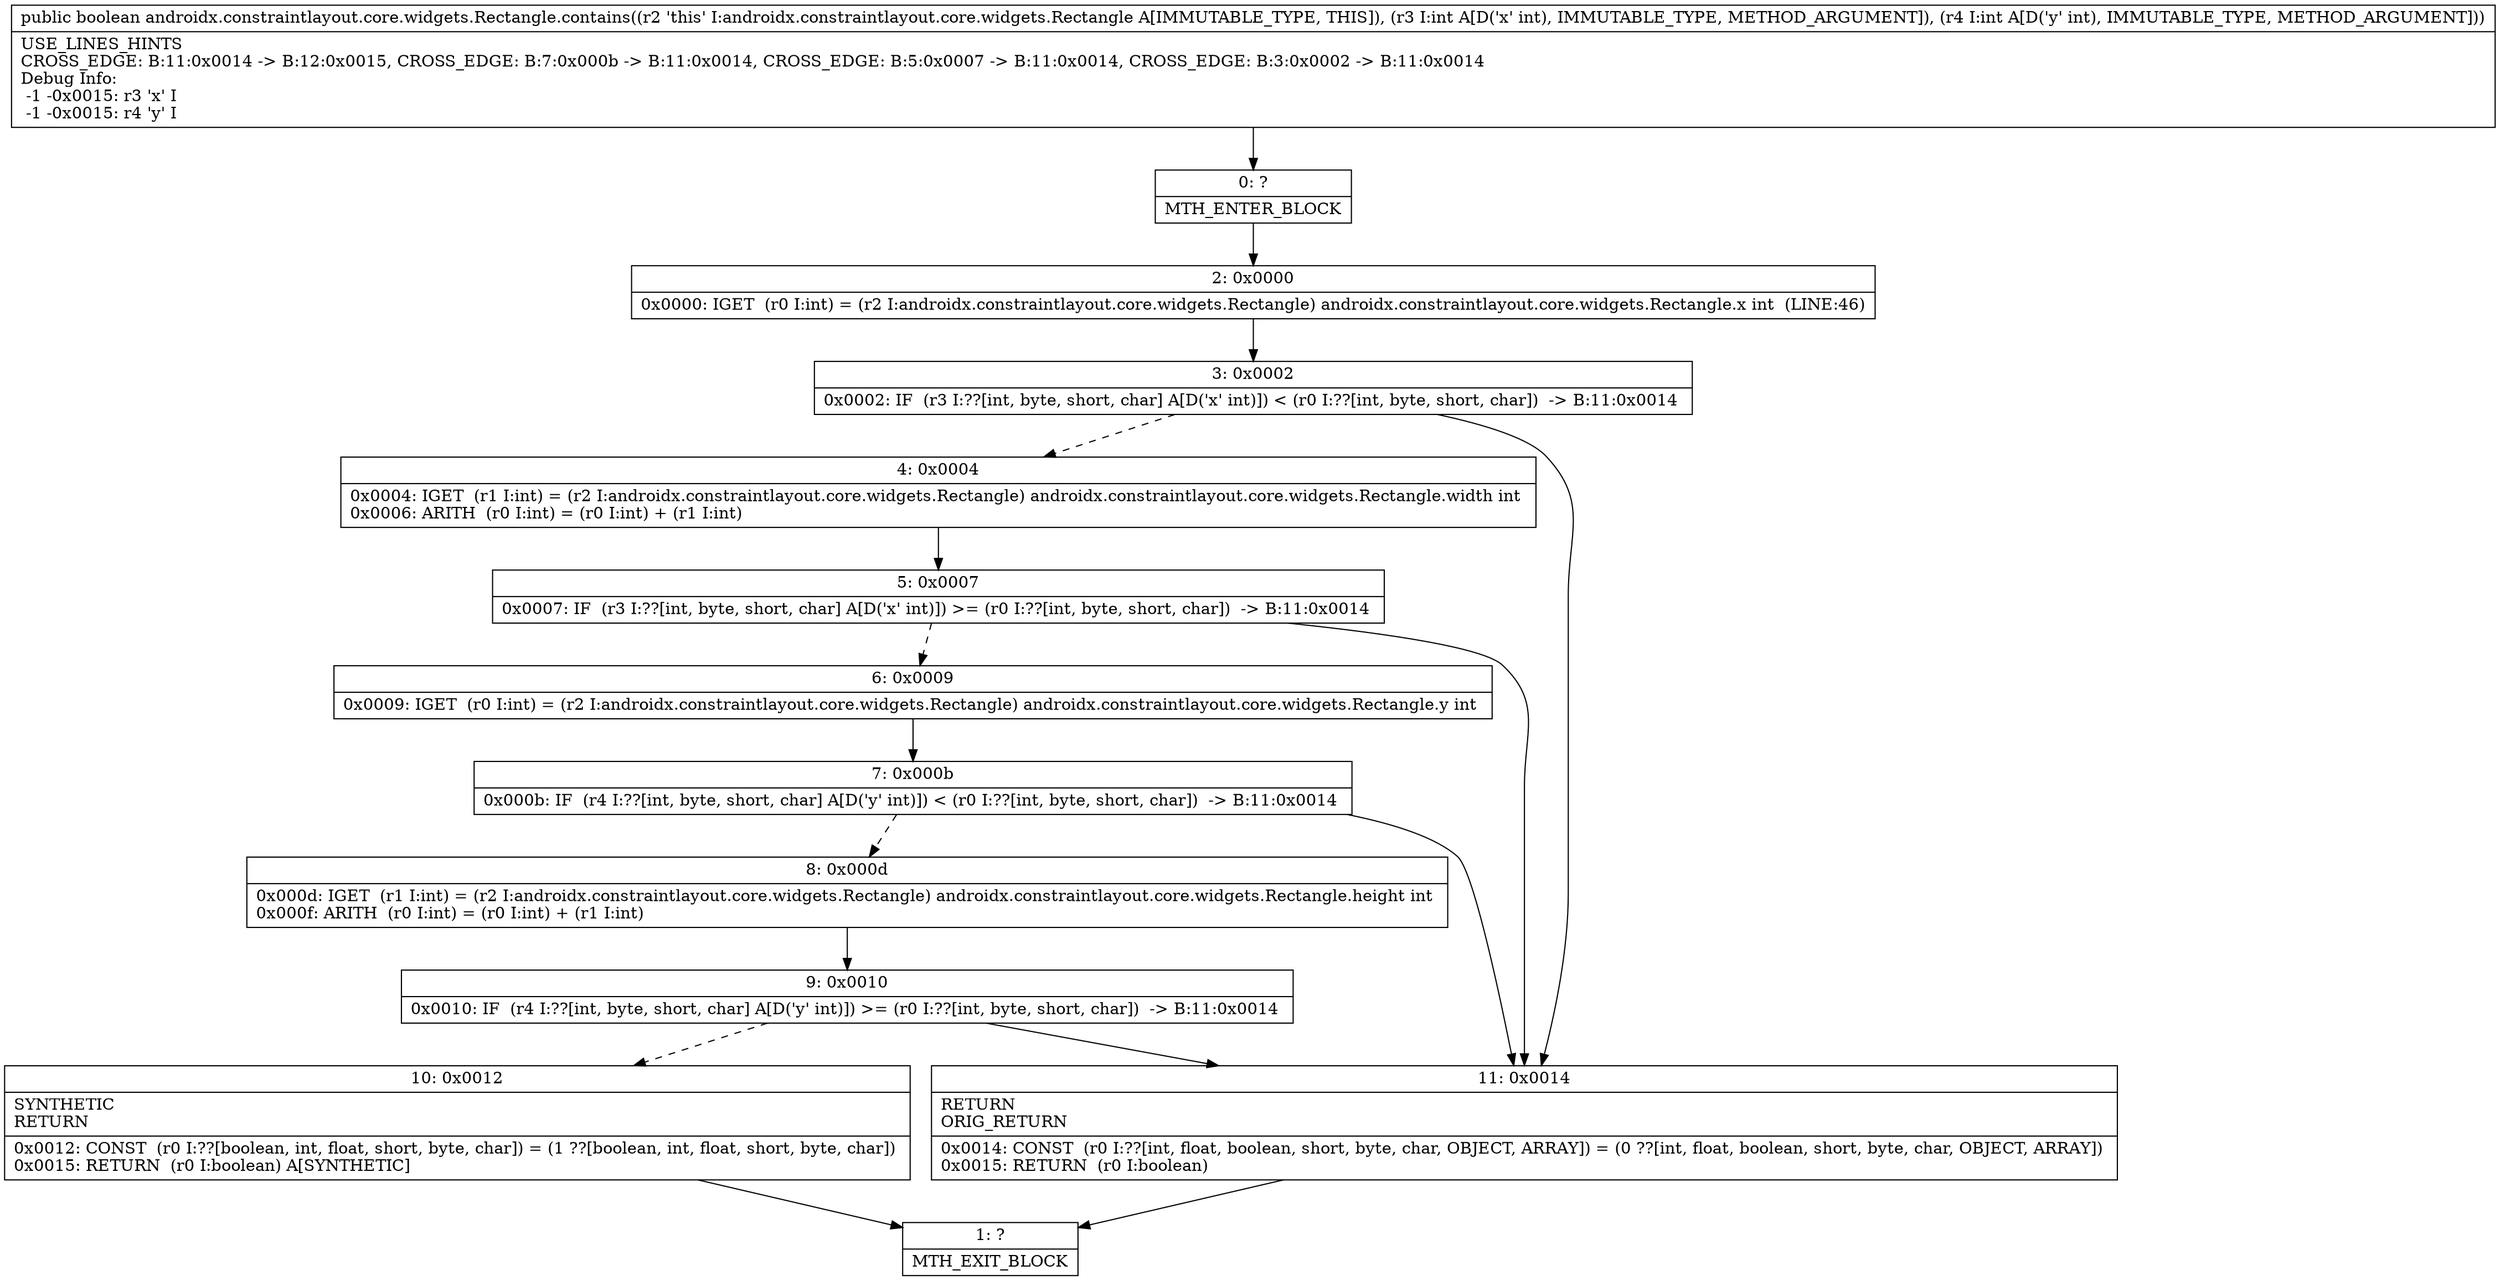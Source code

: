 digraph "CFG forandroidx.constraintlayout.core.widgets.Rectangle.contains(II)Z" {
Node_0 [shape=record,label="{0\:\ ?|MTH_ENTER_BLOCK\l}"];
Node_2 [shape=record,label="{2\:\ 0x0000|0x0000: IGET  (r0 I:int) = (r2 I:androidx.constraintlayout.core.widgets.Rectangle) androidx.constraintlayout.core.widgets.Rectangle.x int  (LINE:46)\l}"];
Node_3 [shape=record,label="{3\:\ 0x0002|0x0002: IF  (r3 I:??[int, byte, short, char] A[D('x' int)]) \< (r0 I:??[int, byte, short, char])  \-\> B:11:0x0014 \l}"];
Node_4 [shape=record,label="{4\:\ 0x0004|0x0004: IGET  (r1 I:int) = (r2 I:androidx.constraintlayout.core.widgets.Rectangle) androidx.constraintlayout.core.widgets.Rectangle.width int \l0x0006: ARITH  (r0 I:int) = (r0 I:int) + (r1 I:int) \l}"];
Node_5 [shape=record,label="{5\:\ 0x0007|0x0007: IF  (r3 I:??[int, byte, short, char] A[D('x' int)]) \>= (r0 I:??[int, byte, short, char])  \-\> B:11:0x0014 \l}"];
Node_6 [shape=record,label="{6\:\ 0x0009|0x0009: IGET  (r0 I:int) = (r2 I:androidx.constraintlayout.core.widgets.Rectangle) androidx.constraintlayout.core.widgets.Rectangle.y int \l}"];
Node_7 [shape=record,label="{7\:\ 0x000b|0x000b: IF  (r4 I:??[int, byte, short, char] A[D('y' int)]) \< (r0 I:??[int, byte, short, char])  \-\> B:11:0x0014 \l}"];
Node_8 [shape=record,label="{8\:\ 0x000d|0x000d: IGET  (r1 I:int) = (r2 I:androidx.constraintlayout.core.widgets.Rectangle) androidx.constraintlayout.core.widgets.Rectangle.height int \l0x000f: ARITH  (r0 I:int) = (r0 I:int) + (r1 I:int) \l}"];
Node_9 [shape=record,label="{9\:\ 0x0010|0x0010: IF  (r4 I:??[int, byte, short, char] A[D('y' int)]) \>= (r0 I:??[int, byte, short, char])  \-\> B:11:0x0014 \l}"];
Node_10 [shape=record,label="{10\:\ 0x0012|SYNTHETIC\lRETURN\l|0x0012: CONST  (r0 I:??[boolean, int, float, short, byte, char]) = (1 ??[boolean, int, float, short, byte, char]) \l0x0015: RETURN  (r0 I:boolean) A[SYNTHETIC]\l}"];
Node_1 [shape=record,label="{1\:\ ?|MTH_EXIT_BLOCK\l}"];
Node_11 [shape=record,label="{11\:\ 0x0014|RETURN\lORIG_RETURN\l|0x0014: CONST  (r0 I:??[int, float, boolean, short, byte, char, OBJECT, ARRAY]) = (0 ??[int, float, boolean, short, byte, char, OBJECT, ARRAY]) \l0x0015: RETURN  (r0 I:boolean) \l}"];
MethodNode[shape=record,label="{public boolean androidx.constraintlayout.core.widgets.Rectangle.contains((r2 'this' I:androidx.constraintlayout.core.widgets.Rectangle A[IMMUTABLE_TYPE, THIS]), (r3 I:int A[D('x' int), IMMUTABLE_TYPE, METHOD_ARGUMENT]), (r4 I:int A[D('y' int), IMMUTABLE_TYPE, METHOD_ARGUMENT]))  | USE_LINES_HINTS\lCROSS_EDGE: B:11:0x0014 \-\> B:12:0x0015, CROSS_EDGE: B:7:0x000b \-\> B:11:0x0014, CROSS_EDGE: B:5:0x0007 \-\> B:11:0x0014, CROSS_EDGE: B:3:0x0002 \-\> B:11:0x0014\lDebug Info:\l  \-1 \-0x0015: r3 'x' I\l  \-1 \-0x0015: r4 'y' I\l}"];
MethodNode -> Node_0;Node_0 -> Node_2;
Node_2 -> Node_3;
Node_3 -> Node_4[style=dashed];
Node_3 -> Node_11;
Node_4 -> Node_5;
Node_5 -> Node_6[style=dashed];
Node_5 -> Node_11;
Node_6 -> Node_7;
Node_7 -> Node_8[style=dashed];
Node_7 -> Node_11;
Node_8 -> Node_9;
Node_9 -> Node_10[style=dashed];
Node_9 -> Node_11;
Node_10 -> Node_1;
Node_11 -> Node_1;
}

